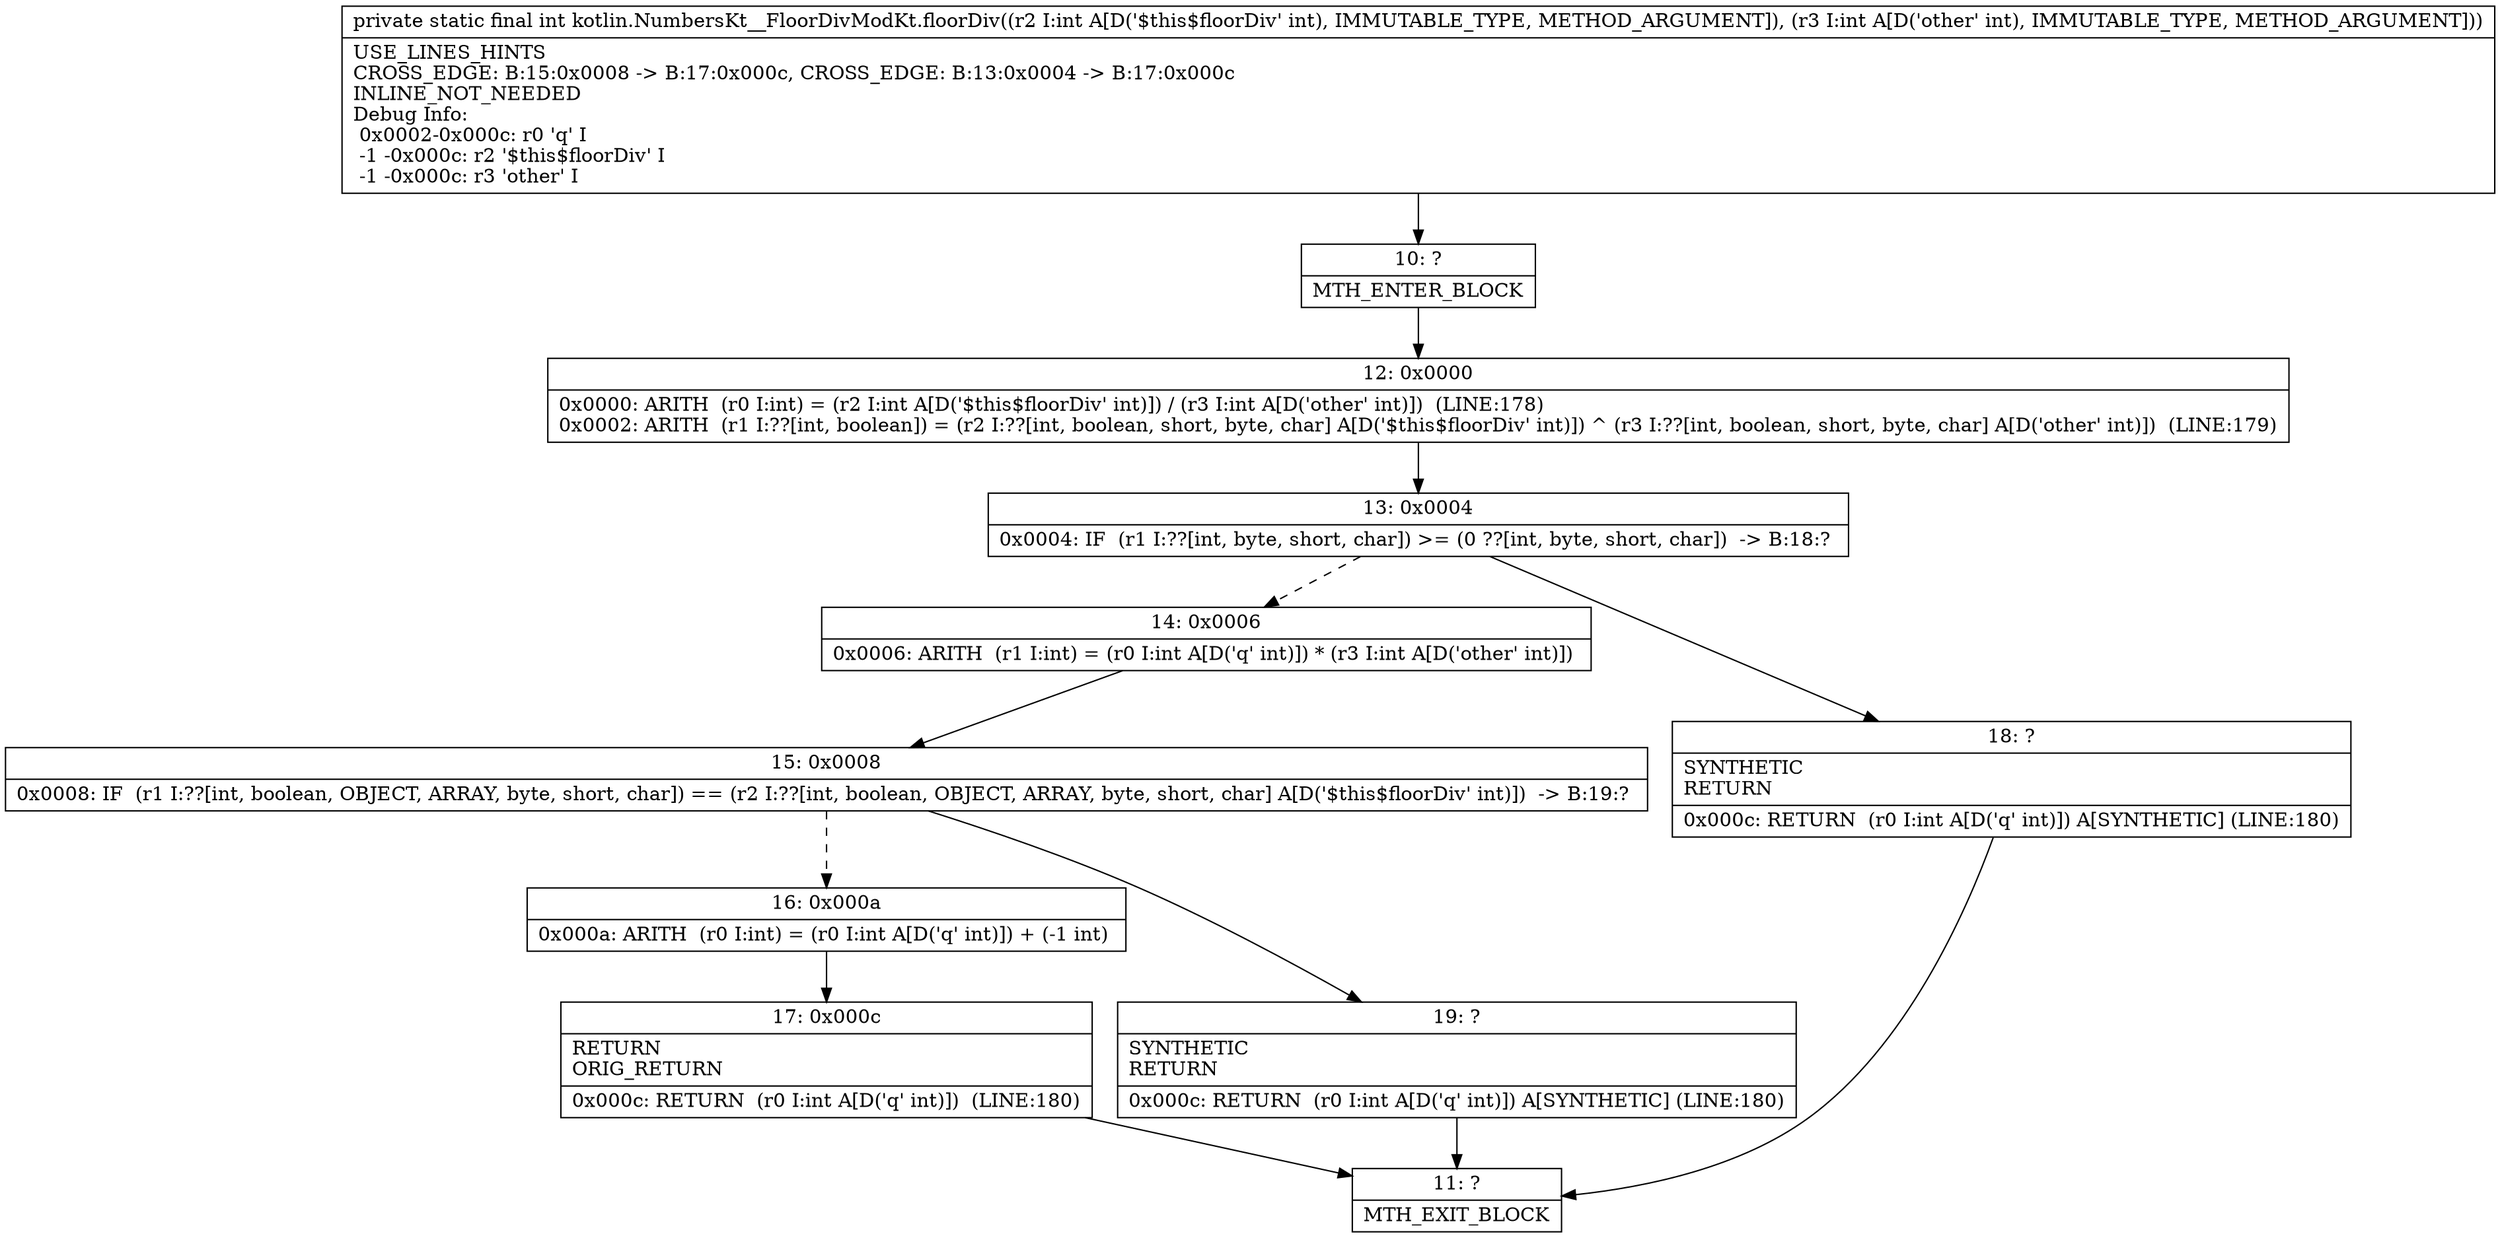 digraph "CFG forkotlin.NumbersKt__FloorDivModKt.floorDiv(II)I" {
Node_10 [shape=record,label="{10\:\ ?|MTH_ENTER_BLOCK\l}"];
Node_12 [shape=record,label="{12\:\ 0x0000|0x0000: ARITH  (r0 I:int) = (r2 I:int A[D('$this$floorDiv' int)]) \/ (r3 I:int A[D('other' int)])  (LINE:178)\l0x0002: ARITH  (r1 I:??[int, boolean]) = (r2 I:??[int, boolean, short, byte, char] A[D('$this$floorDiv' int)]) ^ (r3 I:??[int, boolean, short, byte, char] A[D('other' int)])  (LINE:179)\l}"];
Node_13 [shape=record,label="{13\:\ 0x0004|0x0004: IF  (r1 I:??[int, byte, short, char]) \>= (0 ??[int, byte, short, char])  \-\> B:18:? \l}"];
Node_14 [shape=record,label="{14\:\ 0x0006|0x0006: ARITH  (r1 I:int) = (r0 I:int A[D('q' int)]) * (r3 I:int A[D('other' int)]) \l}"];
Node_15 [shape=record,label="{15\:\ 0x0008|0x0008: IF  (r1 I:??[int, boolean, OBJECT, ARRAY, byte, short, char]) == (r2 I:??[int, boolean, OBJECT, ARRAY, byte, short, char] A[D('$this$floorDiv' int)])  \-\> B:19:? \l}"];
Node_16 [shape=record,label="{16\:\ 0x000a|0x000a: ARITH  (r0 I:int) = (r0 I:int A[D('q' int)]) + (\-1 int) \l}"];
Node_17 [shape=record,label="{17\:\ 0x000c|RETURN\lORIG_RETURN\l|0x000c: RETURN  (r0 I:int A[D('q' int)])  (LINE:180)\l}"];
Node_11 [shape=record,label="{11\:\ ?|MTH_EXIT_BLOCK\l}"];
Node_19 [shape=record,label="{19\:\ ?|SYNTHETIC\lRETURN\l|0x000c: RETURN  (r0 I:int A[D('q' int)]) A[SYNTHETIC] (LINE:180)\l}"];
Node_18 [shape=record,label="{18\:\ ?|SYNTHETIC\lRETURN\l|0x000c: RETURN  (r0 I:int A[D('q' int)]) A[SYNTHETIC] (LINE:180)\l}"];
MethodNode[shape=record,label="{private static final int kotlin.NumbersKt__FloorDivModKt.floorDiv((r2 I:int A[D('$this$floorDiv' int), IMMUTABLE_TYPE, METHOD_ARGUMENT]), (r3 I:int A[D('other' int), IMMUTABLE_TYPE, METHOD_ARGUMENT]))  | USE_LINES_HINTS\lCROSS_EDGE: B:15:0x0008 \-\> B:17:0x000c, CROSS_EDGE: B:13:0x0004 \-\> B:17:0x000c\lINLINE_NOT_NEEDED\lDebug Info:\l  0x0002\-0x000c: r0 'q' I\l  \-1 \-0x000c: r2 '$this$floorDiv' I\l  \-1 \-0x000c: r3 'other' I\l}"];
MethodNode -> Node_10;Node_10 -> Node_12;
Node_12 -> Node_13;
Node_13 -> Node_14[style=dashed];
Node_13 -> Node_18;
Node_14 -> Node_15;
Node_15 -> Node_16[style=dashed];
Node_15 -> Node_19;
Node_16 -> Node_17;
Node_17 -> Node_11;
Node_19 -> Node_11;
Node_18 -> Node_11;
}

